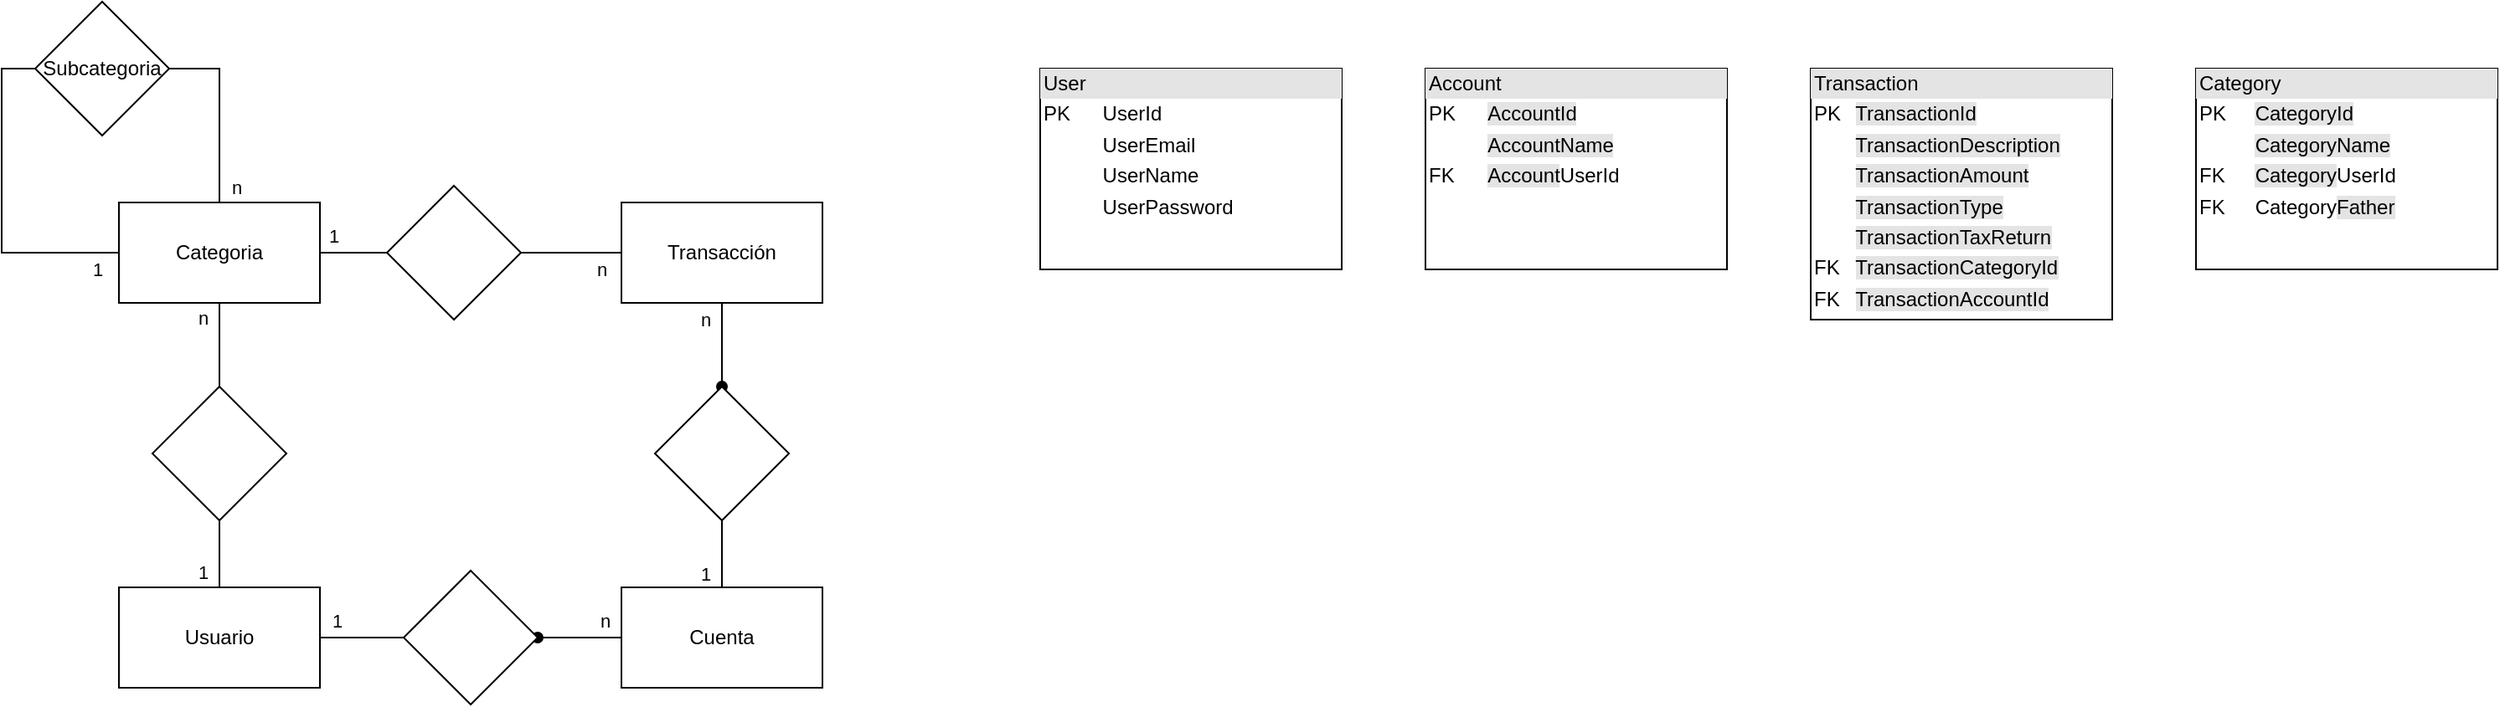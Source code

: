 <mxfile version="24.6.4" type="github">
  <diagram name="Página-1" id="PH-21oUii5OvqOmcmcfr">
    <mxGraphModel dx="937" dy="628" grid="1" gridSize="10" guides="1" tooltips="1" connect="1" arrows="1" fold="1" page="1" pageScale="1" pageWidth="827" pageHeight="1169" math="0" shadow="0">
      <root>
        <mxCell id="0" />
        <mxCell id="1" parent="0" />
        <mxCell id="XufHyH7dAvrkfqzrgDh5-1" value="Usuario" style="rounded=0;whiteSpace=wrap;html=1;" parent="1" vertex="1">
          <mxGeometry x="240" y="460" width="120" height="60" as="geometry" />
        </mxCell>
        <mxCell id="XufHyH7dAvrkfqzrgDh5-5" value="n" style="edgeStyle=orthogonalEdgeStyle;rounded=0;orthogonalLoop=1;jettySize=auto;html=1;endArrow=oval;endFill=1;" parent="1" source="XufHyH7dAvrkfqzrgDh5-2" target="XufHyH7dAvrkfqzrgDh5-4" edge="1">
          <mxGeometry x="-0.6" y="-10" relative="1" as="geometry">
            <mxPoint as="offset" />
          </mxGeometry>
        </mxCell>
        <mxCell id="XufHyH7dAvrkfqzrgDh5-2" value="Cuenta" style="rounded=0;whiteSpace=wrap;html=1;" parent="1" vertex="1">
          <mxGeometry x="540" y="460" width="120" height="60" as="geometry" />
        </mxCell>
        <mxCell id="XufHyH7dAvrkfqzrgDh5-3" value="Transacción" style="rounded=0;whiteSpace=wrap;html=1;" parent="1" vertex="1">
          <mxGeometry x="540" y="230" width="120" height="60" as="geometry" />
        </mxCell>
        <mxCell id="XufHyH7dAvrkfqzrgDh5-6" value="1" style="edgeStyle=orthogonalEdgeStyle;rounded=0;orthogonalLoop=1;jettySize=auto;html=1;endArrow=none;endFill=0;" parent="1" source="XufHyH7dAvrkfqzrgDh5-4" target="XufHyH7dAvrkfqzrgDh5-1" edge="1">
          <mxGeometry x="0.6" y="-10" relative="1" as="geometry">
            <mxPoint as="offset" />
          </mxGeometry>
        </mxCell>
        <mxCell id="XufHyH7dAvrkfqzrgDh5-4" value="" style="rhombus;whiteSpace=wrap;html=1;" parent="1" vertex="1">
          <mxGeometry x="410" y="450" width="80" height="80" as="geometry" />
        </mxCell>
        <mxCell id="XufHyH7dAvrkfqzrgDh5-7" value="n" style="edgeStyle=orthogonalEdgeStyle;rounded=0;orthogonalLoop=1;jettySize=auto;html=1;endArrow=oval;endFill=1;" parent="1" source="XufHyH7dAvrkfqzrgDh5-3" target="XufHyH7dAvrkfqzrgDh5-9" edge="1">
          <mxGeometry x="-0.6" y="-10" relative="1" as="geometry">
            <mxPoint x="690" y="380" as="sourcePoint" />
            <mxPoint as="offset" />
          </mxGeometry>
        </mxCell>
        <mxCell id="XufHyH7dAvrkfqzrgDh5-8" value="1" style="edgeStyle=orthogonalEdgeStyle;rounded=0;orthogonalLoop=1;jettySize=auto;html=1;endArrow=none;endFill=0;" parent="1" source="XufHyH7dAvrkfqzrgDh5-9" target="XufHyH7dAvrkfqzrgDh5-2" edge="1">
          <mxGeometry x="0.6" y="-10" relative="1" as="geometry">
            <mxPoint x="660" y="490" as="targetPoint" />
            <mxPoint as="offset" />
          </mxGeometry>
        </mxCell>
        <mxCell id="XufHyH7dAvrkfqzrgDh5-9" value="" style="rhombus;whiteSpace=wrap;html=1;" parent="1" vertex="1">
          <mxGeometry x="560" y="340" width="80" height="80" as="geometry" />
        </mxCell>
        <mxCell id="XufHyH7dAvrkfqzrgDh5-18" value="Categoria" style="rounded=0;whiteSpace=wrap;html=1;" parent="1" vertex="1">
          <mxGeometry x="240" y="230" width="120" height="60" as="geometry" />
        </mxCell>
        <mxCell id="XufHyH7dAvrkfqzrgDh5-19" value="" style="rhombus;whiteSpace=wrap;html=1;" parent="1" vertex="1">
          <mxGeometry x="400" y="220" width="80" height="80" as="geometry" />
        </mxCell>
        <mxCell id="XufHyH7dAvrkfqzrgDh5-20" value="1" style="edgeStyle=orthogonalEdgeStyle;rounded=0;orthogonalLoop=1;jettySize=auto;html=1;endArrow=none;endFill=0;" parent="1" source="XufHyH7dAvrkfqzrgDh5-19" target="XufHyH7dAvrkfqzrgDh5-18" edge="1">
          <mxGeometry x="0.6" y="-10" relative="1" as="geometry">
            <mxPoint x="200" y="380" as="targetPoint" />
            <mxPoint as="offset" />
            <mxPoint x="250" y="380" as="sourcePoint" />
          </mxGeometry>
        </mxCell>
        <mxCell id="XufHyH7dAvrkfqzrgDh5-21" value="n" style="edgeStyle=orthogonalEdgeStyle;rounded=0;orthogonalLoop=1;jettySize=auto;html=1;endArrow=none;endFill=0;" parent="1" source="XufHyH7dAvrkfqzrgDh5-19" target="XufHyH7dAvrkfqzrgDh5-3" edge="1">
          <mxGeometry x="0.6" y="-10" relative="1" as="geometry">
            <mxPoint x="610" y="90" as="targetPoint" />
            <mxPoint as="offset" />
            <mxPoint x="610" y="130" as="sourcePoint" />
          </mxGeometry>
        </mxCell>
        <mxCell id="XufHyH7dAvrkfqzrgDh5-22" value="Subcategoria" style="rhombus;whiteSpace=wrap;html=1;" parent="1" vertex="1">
          <mxGeometry x="190" y="110" width="80" height="80" as="geometry" />
        </mxCell>
        <mxCell id="XufHyH7dAvrkfqzrgDh5-24" value="1" style="edgeStyle=orthogonalEdgeStyle;rounded=0;orthogonalLoop=1;jettySize=auto;html=1;endArrow=none;endFill=0;entryX=0;entryY=0.5;entryDx=0;entryDy=0;exitX=0;exitY=0.5;exitDx=0;exitDy=0;" parent="1" source="XufHyH7dAvrkfqzrgDh5-18" target="XufHyH7dAvrkfqzrgDh5-22" edge="1">
          <mxGeometry x="-0.882" y="10" relative="1" as="geometry">
            <mxPoint x="60" y="490" as="targetPoint" />
            <mxPoint x="-1" as="offset" />
            <mxPoint x="110" y="490" as="sourcePoint" />
          </mxGeometry>
        </mxCell>
        <mxCell id="XufHyH7dAvrkfqzrgDh5-25" value="n" style="edgeStyle=orthogonalEdgeStyle;rounded=0;orthogonalLoop=1;jettySize=auto;html=1;endArrow=none;endFill=0;entryX=1;entryY=0.5;entryDx=0;entryDy=0;exitX=0.5;exitY=0;exitDx=0;exitDy=0;" parent="1" source="XufHyH7dAvrkfqzrgDh5-18" target="XufHyH7dAvrkfqzrgDh5-22" edge="1">
          <mxGeometry x="-0.818" y="-10" relative="1" as="geometry">
            <mxPoint x="270" y="160" as="targetPoint" />
            <mxPoint y="1" as="offset" />
            <mxPoint x="250" y="270" as="sourcePoint" />
          </mxGeometry>
        </mxCell>
        <mxCell id="XufHyH7dAvrkfqzrgDh5-26" value="" style="rhombus;whiteSpace=wrap;html=1;" parent="1" vertex="1">
          <mxGeometry x="260" y="340" width="80" height="80" as="geometry" />
        </mxCell>
        <mxCell id="XufHyH7dAvrkfqzrgDh5-27" value="1" style="edgeStyle=orthogonalEdgeStyle;rounded=0;orthogonalLoop=1;jettySize=auto;html=1;endArrow=none;endFill=0;exitX=0.5;exitY=0;exitDx=0;exitDy=0;entryX=0.5;entryY=1;entryDx=0;entryDy=0;" parent="1" source="XufHyH7dAvrkfqzrgDh5-1" target="XufHyH7dAvrkfqzrgDh5-26" edge="1">
          <mxGeometry x="-0.5" y="10" relative="1" as="geometry">
            <mxPoint x="880" y="170" as="targetPoint" />
            <mxPoint y="1" as="offset" />
            <mxPoint x="860" y="280" as="sourcePoint" />
          </mxGeometry>
        </mxCell>
        <mxCell id="XufHyH7dAvrkfqzrgDh5-28" value="n" style="edgeStyle=orthogonalEdgeStyle;rounded=0;orthogonalLoop=1;jettySize=auto;html=1;endArrow=none;endFill=0;entryX=0.5;entryY=0;entryDx=0;entryDy=0;" parent="1" source="XufHyH7dAvrkfqzrgDh5-18" target="XufHyH7dAvrkfqzrgDh5-26" edge="1">
          <mxGeometry x="-0.6" y="-10" relative="1" as="geometry">
            <mxPoint x="960" y="170" as="targetPoint" />
            <mxPoint y="-1" as="offset" />
            <mxPoint x="980" y="280" as="sourcePoint" />
          </mxGeometry>
        </mxCell>
        <mxCell id="J4saRh8QKIJe-090jWdf-1" value="&lt;div style=&quot;box-sizing:border-box;width:100%;background:#e4e4e4;padding:2px;&quot;&gt;User&lt;/div&gt;&lt;table style=&quot;width:100%;font-size:1em;&quot; cellpadding=&quot;2&quot; cellspacing=&quot;0&quot;&gt;&lt;tbody&gt;&lt;tr&gt;&lt;td&gt;PK&lt;/td&gt;&lt;td&gt;UserId&lt;span style=&quot;white-space: pre;&quot;&gt;&#x9;&lt;/span&gt;&lt;/td&gt;&lt;/tr&gt;&lt;tr&gt;&lt;td&gt;&lt;br&gt;&lt;/td&gt;&lt;td&gt;UserEmail&lt;/td&gt;&lt;/tr&gt;&lt;tr&gt;&lt;td&gt;&lt;br&gt;&lt;/td&gt;&lt;td&gt;UserName&lt;br&gt;&lt;/td&gt;&lt;/tr&gt;&lt;tr&gt;&lt;td&gt;&lt;/td&gt;&lt;td&gt;UserPassword&lt;/td&gt;&lt;/tr&gt;&lt;/tbody&gt;&lt;/table&gt;" style="verticalAlign=top;align=left;overflow=fill;html=1;whiteSpace=wrap;" vertex="1" parent="1">
          <mxGeometry x="790" y="150" width="180" height="120" as="geometry" />
        </mxCell>
        <mxCell id="J4saRh8QKIJe-090jWdf-2" value="&lt;div style=&quot;box-sizing:border-box;width:100%;background:#e4e4e4;padding:2px;&quot;&gt;Account&lt;/div&gt;&lt;table style=&quot;width:100%;font-size:1em;&quot; cellpadding=&quot;2&quot; cellspacing=&quot;0&quot;&gt;&lt;tbody&gt;&lt;tr&gt;&lt;td&gt;PK&lt;/td&gt;&lt;td&gt;&lt;span style=&quot;background-color: rgb(228, 228, 228);&quot;&gt;AccountId&lt;/span&gt;&lt;br&gt;&lt;/td&gt;&lt;/tr&gt;&lt;tr&gt;&lt;td&gt;&lt;br&gt;&lt;/td&gt;&lt;td&gt;&lt;span style=&quot;background-color: rgb(228, 228, 228);&quot;&gt;AccountName&lt;/span&gt;&lt;br&gt;&lt;/td&gt;&lt;/tr&gt;&lt;tr&gt;&lt;td&gt;FK&lt;/td&gt;&lt;td&gt;&lt;span style=&quot;background-color: rgb(228, 228, 228);&quot;&gt;Account&lt;/span&gt;UserId&lt;/td&gt;&lt;/tr&gt;&lt;/tbody&gt;&lt;/table&gt;" style="verticalAlign=top;align=left;overflow=fill;html=1;whiteSpace=wrap;" vertex="1" parent="1">
          <mxGeometry x="1020" y="150" width="180" height="120" as="geometry" />
        </mxCell>
        <mxCell id="J4saRh8QKIJe-090jWdf-3" value="&lt;div style=&quot;box-sizing:border-box;width:100%;background:#e4e4e4;padding:2px;&quot;&gt;Transaction&lt;br&gt;&lt;/div&gt;&lt;table style=&quot;width:100%;font-size:1em;&quot; cellpadding=&quot;2&quot; cellspacing=&quot;0&quot;&gt;&lt;tbody&gt;&lt;tr&gt;&lt;td&gt;PK&lt;/td&gt;&lt;td&gt;&lt;span style=&quot;background-color: rgb(228, 228, 228);&quot;&gt;TransactionId&lt;/span&gt;&lt;br&gt;&lt;/td&gt;&lt;/tr&gt;&lt;tr&gt;&lt;td&gt;&lt;br&gt;&lt;/td&gt;&lt;td&gt;&lt;span style=&quot;background-color: rgb(228, 228, 228);&quot;&gt;TransactionDescription&lt;/span&gt;&lt;br&gt;&lt;/td&gt;&lt;/tr&gt;&lt;tr&gt;&lt;td&gt;&lt;br&gt;&lt;/td&gt;&lt;td&gt;&lt;span style=&quot;background-color: rgb(228, 228, 228);&quot;&gt;TransactionAmount&lt;/span&gt;&lt;br&gt;&lt;/td&gt;&lt;/tr&gt;&lt;tr&gt;&lt;td&gt;&lt;br&gt;&lt;/td&gt;&lt;td&gt;&lt;span style=&quot;background-color: rgb(228, 228, 228);&quot;&gt;TransactionType&lt;/span&gt;&lt;br&gt;&lt;/td&gt;&lt;/tr&gt;&lt;tr&gt;&lt;td&gt;&lt;br&gt;&lt;/td&gt;&lt;td&gt;&lt;span style=&quot;background-color: rgb(228, 228, 228);&quot;&gt;TransactionTaxReturn&lt;/span&gt;&lt;br&gt;&lt;/td&gt;&lt;/tr&gt;&lt;tr&gt;&lt;td&gt;FK&lt;/td&gt;&lt;td&gt;&lt;span style=&quot;background-color: rgb(228, 228, 228);&quot;&gt;Transaction&lt;/span&gt;&lt;span style=&quot;background-color: rgb(228, 228, 228);&quot;&gt;CategoryId&lt;/span&gt;&lt;br&gt;&lt;/td&gt;&lt;/tr&gt;&lt;tr&gt;&lt;td&gt;FK&lt;/td&gt;&lt;td&gt;&lt;span style=&quot;background-color: rgb(228, 228, 228);&quot;&gt;Transaction&lt;/span&gt;&lt;span style=&quot;background-color: rgb(228, 228, 228);&quot;&gt;AccountId&lt;/span&gt;&lt;br&gt;&lt;/td&gt;&lt;/tr&gt;&lt;/tbody&gt;&lt;/table&gt;" style="verticalAlign=top;align=left;overflow=fill;html=1;whiteSpace=wrap;" vertex="1" parent="1">
          <mxGeometry x="1250" y="150" width="180" height="150" as="geometry" />
        </mxCell>
        <mxCell id="J4saRh8QKIJe-090jWdf-4" value="&lt;div style=&quot;box-sizing:border-box;width:100%;background:#e4e4e4;padding:2px;&quot;&gt;Category&lt;/div&gt;&lt;table style=&quot;width:100%;font-size:1em;&quot; cellpadding=&quot;2&quot; cellspacing=&quot;0&quot;&gt;&lt;tbody&gt;&lt;tr&gt;&lt;td&gt;PK&lt;/td&gt;&lt;td&gt;&lt;span style=&quot;background-color: rgb(228, 228, 228);&quot;&gt;CategoryId&lt;/span&gt;&lt;br&gt;&lt;/td&gt;&lt;/tr&gt;&lt;tr&gt;&lt;td&gt;&lt;br&gt;&lt;/td&gt;&lt;td&gt;&lt;span style=&quot;background-color: rgb(228, 228, 228);&quot;&gt;CategoryName&lt;/span&gt;&lt;br&gt;&lt;/td&gt;&lt;/tr&gt;&lt;tr&gt;&lt;td&gt;FK&lt;/td&gt;&lt;td&gt;&lt;span style=&quot;background-color: rgb(228, 228, 228);&quot;&gt;Category&lt;/span&gt;UserId&lt;/td&gt;&lt;/tr&gt;&lt;tr&gt;&lt;td&gt;FK&lt;/td&gt;&lt;td&gt;Category&lt;span style=&quot;background-color: rgb(228, 228, 228);&quot;&gt;Father&lt;/span&gt;&lt;/td&gt;&lt;/tr&gt;&lt;/tbody&gt;&lt;/table&gt;" style="verticalAlign=top;align=left;overflow=fill;html=1;whiteSpace=wrap;" vertex="1" parent="1">
          <mxGeometry x="1480" y="150" width="180" height="120" as="geometry" />
        </mxCell>
      </root>
    </mxGraphModel>
  </diagram>
</mxfile>

